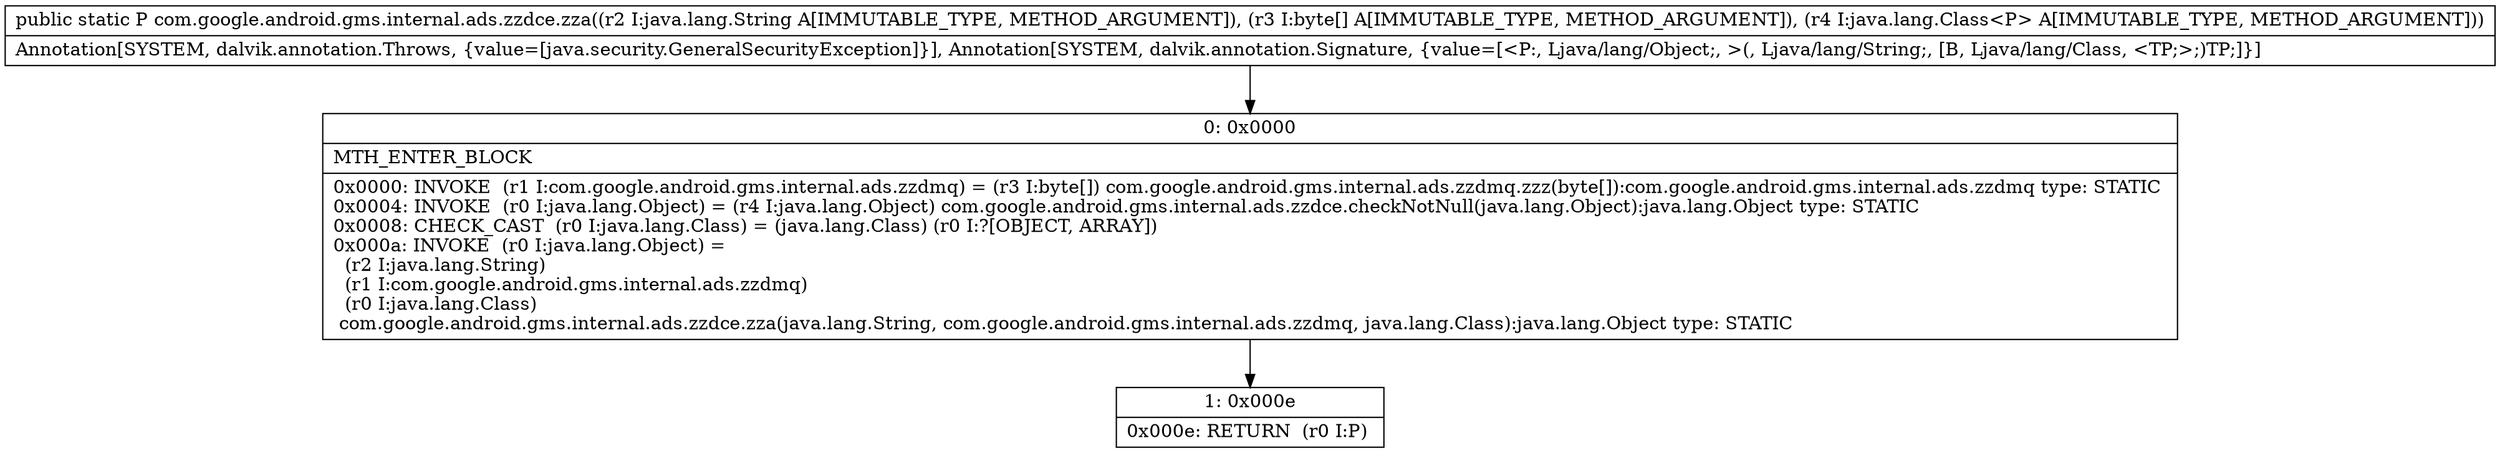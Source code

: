 digraph "CFG forcom.google.android.gms.internal.ads.zzdce.zza(Ljava\/lang\/String;[BLjava\/lang\/Class;)Ljava\/lang\/Object;" {
Node_0 [shape=record,label="{0\:\ 0x0000|MTH_ENTER_BLOCK\l|0x0000: INVOKE  (r1 I:com.google.android.gms.internal.ads.zzdmq) = (r3 I:byte[]) com.google.android.gms.internal.ads.zzdmq.zzz(byte[]):com.google.android.gms.internal.ads.zzdmq type: STATIC \l0x0004: INVOKE  (r0 I:java.lang.Object) = (r4 I:java.lang.Object) com.google.android.gms.internal.ads.zzdce.checkNotNull(java.lang.Object):java.lang.Object type: STATIC \l0x0008: CHECK_CAST  (r0 I:java.lang.Class) = (java.lang.Class) (r0 I:?[OBJECT, ARRAY]) \l0x000a: INVOKE  (r0 I:java.lang.Object) = \l  (r2 I:java.lang.String)\l  (r1 I:com.google.android.gms.internal.ads.zzdmq)\l  (r0 I:java.lang.Class)\l com.google.android.gms.internal.ads.zzdce.zza(java.lang.String, com.google.android.gms.internal.ads.zzdmq, java.lang.Class):java.lang.Object type: STATIC \l}"];
Node_1 [shape=record,label="{1\:\ 0x000e|0x000e: RETURN  (r0 I:P) \l}"];
MethodNode[shape=record,label="{public static P com.google.android.gms.internal.ads.zzdce.zza((r2 I:java.lang.String A[IMMUTABLE_TYPE, METHOD_ARGUMENT]), (r3 I:byte[] A[IMMUTABLE_TYPE, METHOD_ARGUMENT]), (r4 I:java.lang.Class\<P\> A[IMMUTABLE_TYPE, METHOD_ARGUMENT]))  | Annotation[SYSTEM, dalvik.annotation.Throws, \{value=[java.security.GeneralSecurityException]\}], Annotation[SYSTEM, dalvik.annotation.Signature, \{value=[\<P:, Ljava\/lang\/Object;, \>(, Ljava\/lang\/String;, [B, Ljava\/lang\/Class, \<TP;\>;)TP;]\}]\l}"];
MethodNode -> Node_0;
Node_0 -> Node_1;
}

